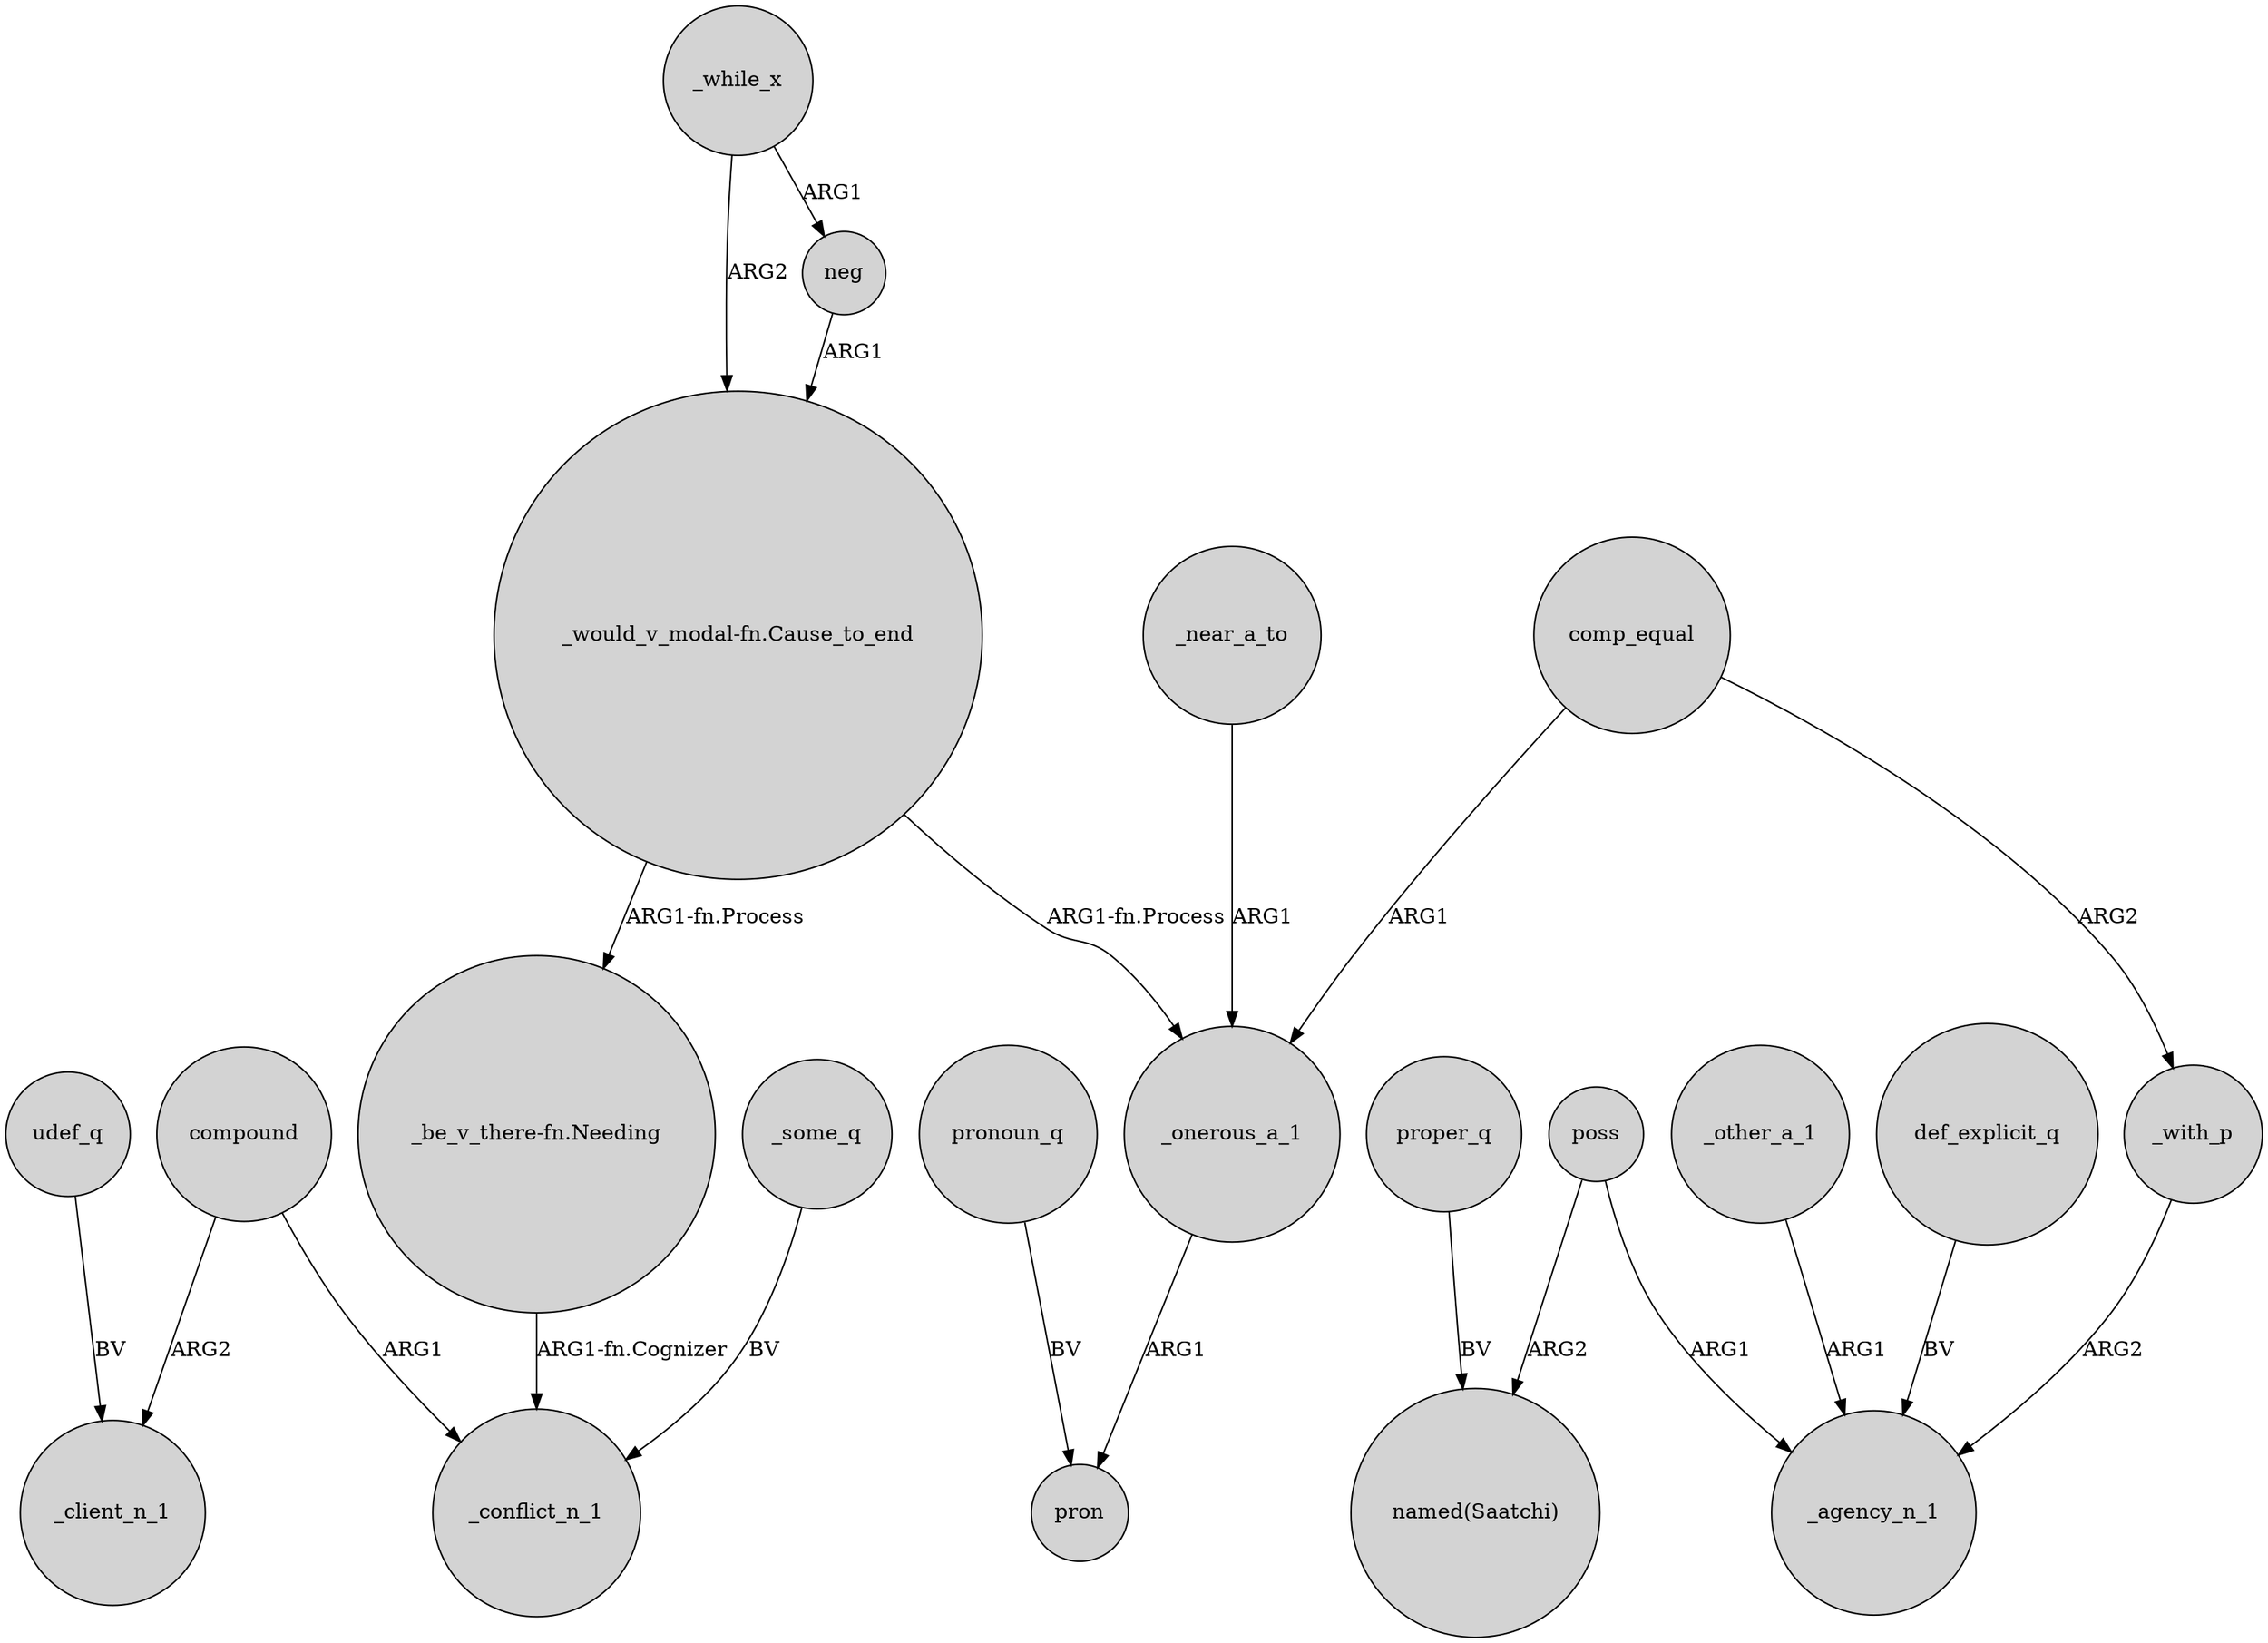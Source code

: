 digraph {
	node [shape=circle style=filled]
	"_would_v_modal-fn.Cause_to_end" -> "_be_v_there-fn.Needing" [label="ARG1-fn.Process"]
	_some_q -> _conflict_n_1 [label=BV]
	comp_equal -> _onerous_a_1 [label=ARG1]
	"_be_v_there-fn.Needing" -> _conflict_n_1 [label="ARG1-fn.Cognizer"]
	comp_equal -> _with_p [label=ARG2]
	_while_x -> "_would_v_modal-fn.Cause_to_end" [label=ARG2]
	poss -> _agency_n_1 [label=ARG1]
	pronoun_q -> pron [label=BV]
	poss -> "named(Saatchi)" [label=ARG2]
	_near_a_to -> _onerous_a_1 [label=ARG1]
	proper_q -> "named(Saatchi)" [label=BV]
	_other_a_1 -> _agency_n_1 [label=ARG1]
	_while_x -> neg [label=ARG1]
	compound -> _client_n_1 [label=ARG2]
	"_would_v_modal-fn.Cause_to_end" -> _onerous_a_1 [label="ARG1-fn.Process"]
	_with_p -> _agency_n_1 [label=ARG2]
	def_explicit_q -> _agency_n_1 [label=BV]
	compound -> _conflict_n_1 [label=ARG1]
	udef_q -> _client_n_1 [label=BV]
	neg -> "_would_v_modal-fn.Cause_to_end" [label=ARG1]
	_onerous_a_1 -> pron [label=ARG1]
}
